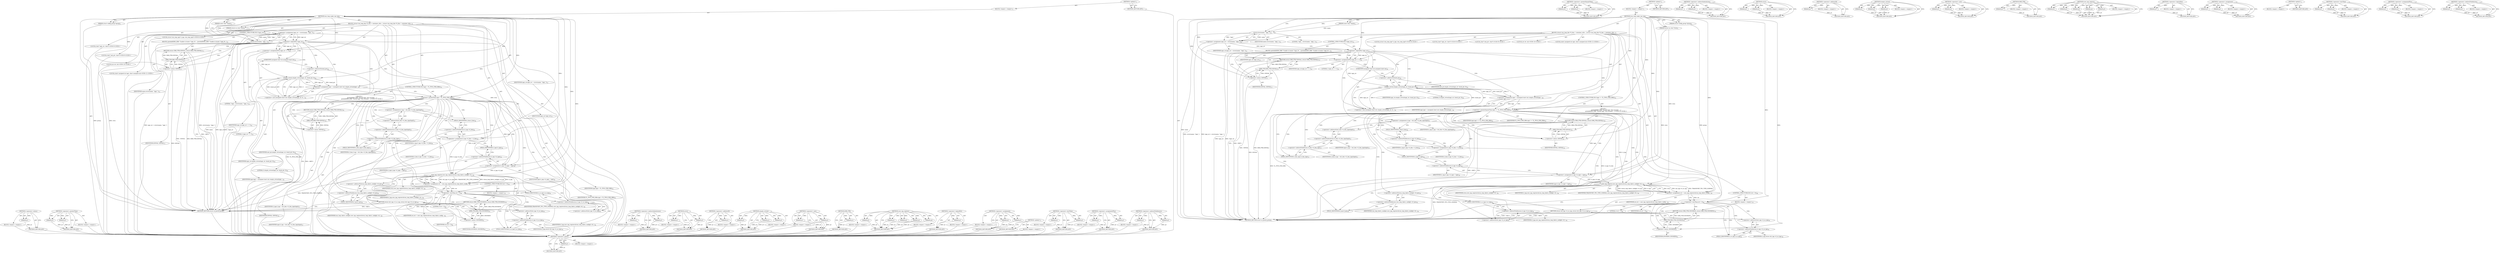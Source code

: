 digraph "&lt;operator&gt;.indirectFieldAccess" {
vulnerable_147 [label=<(METHOD,&lt;operator&gt;.minus)>];
vulnerable_148 [label=<(PARAM,p1)>];
vulnerable_149 [label=<(BLOCK,&lt;empty&gt;,&lt;empty&gt;)>];
vulnerable_150 [label=<(METHOD_RETURN,ANY)>];
vulnerable_171 [label=<(METHOD,&lt;operator&gt;.greaterThan)>];
vulnerable_172 [label=<(PARAM,p1)>];
vulnerable_173 [label=<(PARAM,p2)>];
vulnerable_174 [label=<(BLOCK,&lt;empty&gt;,&lt;empty&gt;)>];
vulnerable_175 [label=<(METHOD_RETURN,ANY)>];
vulnerable_6 [label=<(METHOD,&lt;global&gt;)<SUB>1</SUB>>];
vulnerable_7 [label=<(BLOCK,&lt;empty&gt;,&lt;empty&gt;)<SUB>1</SUB>>];
vulnerable_8 [label=<(METHOD,tcm_loop_make_naa_tpg)<SUB>1</SUB>>];
vulnerable_9 [label=<(PARAM,struct se_wwn *wwn)<SUB>2</SUB>>];
vulnerable_10 [label=<(PARAM,struct config_group *group)<SUB>3</SUB>>];
vulnerable_11 [label=<(PARAM,const char *name)<SUB>4</SUB>>];
vulnerable_12 [label=<(BLOCK,{
	struct tcm_loop_hba *tl_hba = container_of(w...,{
	struct tcm_loop_hba *tl_hba = container_of(w...)<SUB>5</SUB>>];
vulnerable_13 [label="<(LOCAL,struct tcm_loop_tpg* tl_tpg: tcm_loop_tpg*)<SUB>8</SUB>>"];
vulnerable_14 [label="<(LOCAL,char* tpgt_str: char*)<SUB>9</SUB>>"];
vulnerable_15 [label="<(LOCAL,char* end_ptr: char*)<SUB>9</SUB>>"];
vulnerable_16 [label="<(LOCAL,int ret: int)<SUB>10</SUB>>"];
vulnerable_17 [label="<(LOCAL,short unsigned int tpgt: short unsigned int)<SUB>11</SUB>>"];
vulnerable_18 [label=<(&lt;operator&gt;.assignment,tpgt_str = strstr(name, &quot;tpgt_&quot;))<SUB>13</SUB>>];
vulnerable_19 [label=<(IDENTIFIER,tpgt_str,tpgt_str = strstr(name, &quot;tpgt_&quot;))<SUB>13</SUB>>];
vulnerable_20 [label=<(strstr,strstr(name, &quot;tpgt_&quot;))<SUB>13</SUB>>];
vulnerable_21 [label=<(IDENTIFIER,name,strstr(name, &quot;tpgt_&quot;))<SUB>13</SUB>>];
vulnerable_22 [label=<(LITERAL,&quot;tpgt_&quot;,strstr(name, &quot;tpgt_&quot;))<SUB>13</SUB>>];
vulnerable_23 [label=<(CONTROL_STRUCTURE,IF,if (!tpgt_str))<SUB>14</SUB>>];
vulnerable_24 [label=<(&lt;operator&gt;.logicalNot,!tpgt_str)<SUB>14</SUB>>];
vulnerable_25 [label=<(IDENTIFIER,tpgt_str,!tpgt_str)<SUB>14</SUB>>];
vulnerable_26 [label=<(BLOCK,{
		printk(KERN_ERR &quot;Unable to locate \&quot;tpgt_#\...,{
		printk(KERN_ERR &quot;Unable to locate \&quot;tpgt_#\...)<SUB>14</SUB>>];
vulnerable_27 [label=<(RETURN,return ERR_PTR(-EINVAL);,return ERR_PTR(-EINVAL);)<SUB>17</SUB>>];
vulnerable_28 [label=<(ERR_PTR,ERR_PTR(-EINVAL))<SUB>17</SUB>>];
vulnerable_29 [label=<(&lt;operator&gt;.minus,-EINVAL)<SUB>17</SUB>>];
vulnerable_30 [label=<(IDENTIFIER,EINVAL,-EINVAL)<SUB>17</SUB>>];
vulnerable_31 [label=<(&lt;operator&gt;.assignmentPlus,tpgt_str += 5)<SUB>19</SUB>>];
vulnerable_32 [label=<(IDENTIFIER,tpgt_str,tpgt_str += 5)<SUB>19</SUB>>];
vulnerable_33 [label=<(LITERAL,5,tpgt_str += 5)<SUB>19</SUB>>];
vulnerable_34 [label=<(&lt;operator&gt;.assignment,tpgt = (unsigned short int) simple_strtoul(tpgt...)<SUB>20</SUB>>];
vulnerable_35 [label=<(IDENTIFIER,tpgt,tpgt = (unsigned short int) simple_strtoul(tpgt...)<SUB>20</SUB>>];
vulnerable_36 [label=<(&lt;operator&gt;.cast,(unsigned short int) simple_strtoul(tpgt_str, &amp;...)<SUB>20</SUB>>];
vulnerable_37 [label=<(UNKNOWN,unsigned short int,unsigned short int)<SUB>20</SUB>>];
vulnerable_38 [label=<(simple_strtoul,simple_strtoul(tpgt_str, &amp;end_ptr, 0))<SUB>20</SUB>>];
vulnerable_39 [label=<(IDENTIFIER,tpgt_str,simple_strtoul(tpgt_str, &amp;end_ptr, 0))<SUB>20</SUB>>];
vulnerable_40 [label=<(&lt;operator&gt;.addressOf,&amp;end_ptr)<SUB>20</SUB>>];
vulnerable_41 [label=<(IDENTIFIER,end_ptr,simple_strtoul(tpgt_str, &amp;end_ptr, 0))<SUB>20</SUB>>];
vulnerable_42 [label=<(LITERAL,0,simple_strtoul(tpgt_str, &amp;end_ptr, 0))<SUB>20</SUB>>];
vulnerable_43 [label=<(CONTROL_STRUCTURE,IF,if (tpgt &gt; TL_TPGS_PER_HBA))<SUB>22</SUB>>];
vulnerable_44 [label=<(&lt;operator&gt;.greaterThan,tpgt &gt; TL_TPGS_PER_HBA)<SUB>22</SUB>>];
vulnerable_45 [label=<(IDENTIFIER,tpgt,tpgt &gt; TL_TPGS_PER_HBA)<SUB>22</SUB>>];
vulnerable_46 [label=<(IDENTIFIER,TL_TPGS_PER_HBA,tpgt &gt; TL_TPGS_PER_HBA)<SUB>22</SUB>>];
vulnerable_47 [label="<(BLOCK,{
 		printk(KERN_ERR &quot;Passed tpgt: %hu exceeds ...,{
 		printk(KERN_ERR &quot;Passed tpgt: %hu exceeds ...)<SUB>22</SUB>>"];
vulnerable_48 [label=<(RETURN,return ERR_PTR(-EINVAL);,return ERR_PTR(-EINVAL);)<SUB>25</SUB>>];
vulnerable_49 [label=<(ERR_PTR,ERR_PTR(-EINVAL))<SUB>25</SUB>>];
vulnerable_50 [label=<(&lt;operator&gt;.minus,-EINVAL)<SUB>25</SUB>>];
vulnerable_51 [label=<(IDENTIFIER,EINVAL,-EINVAL)<SUB>25</SUB>>];
vulnerable_52 [label=<(&lt;operator&gt;.assignment,tl_tpg = &amp;tl_hba-&gt;tl_hba_tpgs[tpgt])<SUB>27</SUB>>];
vulnerable_53 [label=<(IDENTIFIER,tl_tpg,tl_tpg = &amp;tl_hba-&gt;tl_hba_tpgs[tpgt])<SUB>27</SUB>>];
vulnerable_54 [label=<(&lt;operator&gt;.addressOf,&amp;tl_hba-&gt;tl_hba_tpgs[tpgt])<SUB>27</SUB>>];
vulnerable_55 [label=<(&lt;operator&gt;.indirectIndexAccess,tl_hba-&gt;tl_hba_tpgs[tpgt])<SUB>27</SUB>>];
vulnerable_56 [label=<(&lt;operator&gt;.indirectFieldAccess,tl_hba-&gt;tl_hba_tpgs)<SUB>27</SUB>>];
vulnerable_57 [label=<(IDENTIFIER,tl_hba,tl_tpg = &amp;tl_hba-&gt;tl_hba_tpgs[tpgt])<SUB>27</SUB>>];
vulnerable_58 [label=<(FIELD_IDENTIFIER,tl_hba_tpgs,tl_hba_tpgs)<SUB>27</SUB>>];
vulnerable_59 [label=<(IDENTIFIER,tpgt,tl_tpg = &amp;tl_hba-&gt;tl_hba_tpgs[tpgt])<SUB>27</SUB>>];
vulnerable_60 [label=<(&lt;operator&gt;.assignment,tl_tpg-&gt;tl_hba = tl_hba)<SUB>28</SUB>>];
vulnerable_61 [label=<(&lt;operator&gt;.indirectFieldAccess,tl_tpg-&gt;tl_hba)<SUB>28</SUB>>];
vulnerable_62 [label=<(IDENTIFIER,tl_tpg,tl_tpg-&gt;tl_hba = tl_hba)<SUB>28</SUB>>];
vulnerable_63 [label=<(FIELD_IDENTIFIER,tl_hba,tl_hba)<SUB>28</SUB>>];
vulnerable_64 [label=<(IDENTIFIER,tl_hba,tl_tpg-&gt;tl_hba = tl_hba)<SUB>28</SUB>>];
vulnerable_65 [label=<(&lt;operator&gt;.assignment,tl_tpg-&gt;tl_tpgt = tpgt)<SUB>29</SUB>>];
vulnerable_66 [label=<(&lt;operator&gt;.indirectFieldAccess,tl_tpg-&gt;tl_tpgt)<SUB>29</SUB>>];
vulnerable_67 [label=<(IDENTIFIER,tl_tpg,tl_tpg-&gt;tl_tpgt = tpgt)<SUB>29</SUB>>];
vulnerable_68 [label=<(FIELD_IDENTIFIER,tl_tpgt,tl_tpgt)<SUB>29</SUB>>];
vulnerable_69 [label=<(IDENTIFIER,tpgt,tl_tpg-&gt;tl_tpgt = tpgt)<SUB>29</SUB>>];
vulnerable_70 [label=<(&lt;operator&gt;.assignment,ret = core_tpg_register(&amp;tcm_loop_fabric_config...)<SUB>33</SUB>>];
vulnerable_71 [label=<(IDENTIFIER,ret,ret = core_tpg_register(&amp;tcm_loop_fabric_config...)<SUB>33</SUB>>];
vulnerable_72 [label=<(core_tpg_register,core_tpg_register(&amp;tcm_loop_fabric_configfs-&gt;tf...)<SUB>33</SUB>>];
vulnerable_73 [label=<(&lt;operator&gt;.addressOf,&amp;tcm_loop_fabric_configfs-&gt;tf_ops)<SUB>33</SUB>>];
vulnerable_74 [label=<(&lt;operator&gt;.indirectFieldAccess,tcm_loop_fabric_configfs-&gt;tf_ops)<SUB>33</SUB>>];
vulnerable_75 [label=<(IDENTIFIER,tcm_loop_fabric_configfs,core_tpg_register(&amp;tcm_loop_fabric_configfs-&gt;tf...)<SUB>33</SUB>>];
vulnerable_76 [label=<(FIELD_IDENTIFIER,tf_ops,tf_ops)<SUB>33</SUB>>];
vulnerable_77 [label=<(IDENTIFIER,wwn,core_tpg_register(&amp;tcm_loop_fabric_configfs-&gt;tf...)<SUB>34</SUB>>];
vulnerable_78 [label=<(&lt;operator&gt;.addressOf,&amp;tl_tpg-&gt;tl_se_tpg)<SUB>34</SUB>>];
vulnerable_79 [label=<(&lt;operator&gt;.indirectFieldAccess,tl_tpg-&gt;tl_se_tpg)<SUB>34</SUB>>];
vulnerable_80 [label=<(IDENTIFIER,tl_tpg,core_tpg_register(&amp;tcm_loop_fabric_configfs-&gt;tf...)<SUB>34</SUB>>];
vulnerable_81 [label=<(FIELD_IDENTIFIER,tl_se_tpg,tl_se_tpg)<SUB>34</SUB>>];
vulnerable_82 [label=<(IDENTIFIER,tl_tpg,core_tpg_register(&amp;tcm_loop_fabric_configfs-&gt;tf...)<SUB>34</SUB>>];
vulnerable_83 [label=<(IDENTIFIER,TRANSPORT_TPG_TYPE_NORMAL,core_tpg_register(&amp;tcm_loop_fabric_configfs-&gt;tf...)<SUB>35</SUB>>];
vulnerable_84 [label=<(CONTROL_STRUCTURE,IF,if (ret &lt; 0))<SUB>36</SUB>>];
vulnerable_85 [label=<(&lt;operator&gt;.lessThan,ret &lt; 0)<SUB>36</SUB>>];
vulnerable_86 [label=<(IDENTIFIER,ret,ret &lt; 0)<SUB>36</SUB>>];
vulnerable_87 [label=<(LITERAL,0,ret &lt; 0)<SUB>36</SUB>>];
vulnerable_88 [label=<(BLOCK,&lt;empty&gt;,&lt;empty&gt;)<SUB>37</SUB>>];
vulnerable_89 [label=<(RETURN,return ERR_PTR(-ENOMEM);,return ERR_PTR(-ENOMEM);)<SUB>37</SUB>>];
vulnerable_90 [label=<(ERR_PTR,ERR_PTR(-ENOMEM))<SUB>37</SUB>>];
vulnerable_91 [label=<(&lt;operator&gt;.minus,-ENOMEM)<SUB>37</SUB>>];
vulnerable_92 [label=<(IDENTIFIER,ENOMEM,-ENOMEM)<SUB>37</SUB>>];
vulnerable_93 [label=<(RETURN,return &amp;tl_tpg-&gt;tl_se_tpg;,return &amp;tl_tpg-&gt;tl_se_tpg;)<SUB>43</SUB>>];
vulnerable_94 [label=<(&lt;operator&gt;.addressOf,&amp;tl_tpg-&gt;tl_se_tpg)<SUB>43</SUB>>];
vulnerable_95 [label=<(&lt;operator&gt;.indirectFieldAccess,tl_tpg-&gt;tl_se_tpg)<SUB>43</SUB>>];
vulnerable_96 [label=<(IDENTIFIER,tl_tpg,return &amp;tl_tpg-&gt;tl_se_tpg;)<SUB>43</SUB>>];
vulnerable_97 [label=<(FIELD_IDENTIFIER,tl_se_tpg,tl_se_tpg)<SUB>43</SUB>>];
vulnerable_98 [label=<(METHOD_RETURN,struct se_portal_group)<SUB>1</SUB>>];
vulnerable_100 [label=<(METHOD_RETURN,ANY)<SUB>1</SUB>>];
vulnerable_176 [label=<(METHOD,&lt;operator&gt;.indirectIndexAccess)>];
vulnerable_177 [label=<(PARAM,p1)>];
vulnerable_178 [label=<(PARAM,p2)>];
vulnerable_179 [label=<(BLOCK,&lt;empty&gt;,&lt;empty&gt;)>];
vulnerable_180 [label=<(METHOD_RETURN,ANY)>];
vulnerable_134 [label=<(METHOD,strstr)>];
vulnerable_135 [label=<(PARAM,p1)>];
vulnerable_136 [label=<(PARAM,p2)>];
vulnerable_137 [label=<(BLOCK,&lt;empty&gt;,&lt;empty&gt;)>];
vulnerable_138 [label=<(METHOD_RETURN,ANY)>];
vulnerable_167 [label=<(METHOD,&lt;operator&gt;.addressOf)>];
vulnerable_168 [label=<(PARAM,p1)>];
vulnerable_169 [label=<(BLOCK,&lt;empty&gt;,&lt;empty&gt;)>];
vulnerable_170 [label=<(METHOD_RETURN,ANY)>];
vulnerable_161 [label=<(METHOD,simple_strtoul)>];
vulnerable_162 [label=<(PARAM,p1)>];
vulnerable_163 [label=<(PARAM,p2)>];
vulnerable_164 [label=<(PARAM,p3)>];
vulnerable_165 [label=<(BLOCK,&lt;empty&gt;,&lt;empty&gt;)>];
vulnerable_166 [label=<(METHOD_RETURN,ANY)>];
vulnerable_156 [label=<(METHOD,&lt;operator&gt;.cast)>];
vulnerable_157 [label=<(PARAM,p1)>];
vulnerable_158 [label=<(PARAM,p2)>];
vulnerable_159 [label=<(BLOCK,&lt;empty&gt;,&lt;empty&gt;)>];
vulnerable_160 [label=<(METHOD_RETURN,ANY)>];
vulnerable_143 [label=<(METHOD,ERR_PTR)>];
vulnerable_144 [label=<(PARAM,p1)>];
vulnerable_145 [label=<(BLOCK,&lt;empty&gt;,&lt;empty&gt;)>];
vulnerable_146 [label=<(METHOD_RETURN,ANY)>];
vulnerable_186 [label=<(METHOD,core_tpg_register)>];
vulnerable_187 [label=<(PARAM,p1)>];
vulnerable_188 [label=<(PARAM,p2)>];
vulnerable_189 [label=<(PARAM,p3)>];
vulnerable_190 [label=<(PARAM,p4)>];
vulnerable_191 [label=<(PARAM,p5)>];
vulnerable_192 [label=<(BLOCK,&lt;empty&gt;,&lt;empty&gt;)>];
vulnerable_193 [label=<(METHOD_RETURN,ANY)>];
vulnerable_139 [label=<(METHOD,&lt;operator&gt;.logicalNot)>];
vulnerable_140 [label=<(PARAM,p1)>];
vulnerable_141 [label=<(BLOCK,&lt;empty&gt;,&lt;empty&gt;)>];
vulnerable_142 [label=<(METHOD_RETURN,ANY)>];
vulnerable_129 [label=<(METHOD,&lt;operator&gt;.assignment)>];
vulnerable_130 [label=<(PARAM,p1)>];
vulnerable_131 [label=<(PARAM,p2)>];
vulnerable_132 [label=<(BLOCK,&lt;empty&gt;,&lt;empty&gt;)>];
vulnerable_133 [label=<(METHOD_RETURN,ANY)>];
vulnerable_123 [label=<(METHOD,&lt;global&gt;)<SUB>1</SUB>>];
vulnerable_124 [label=<(BLOCK,&lt;empty&gt;,&lt;empty&gt;)>];
vulnerable_125 [label=<(METHOD_RETURN,ANY)>];
vulnerable_194 [label=<(METHOD,&lt;operator&gt;.lessThan)>];
vulnerable_195 [label=<(PARAM,p1)>];
vulnerable_196 [label=<(PARAM,p2)>];
vulnerable_197 [label=<(BLOCK,&lt;empty&gt;,&lt;empty&gt;)>];
vulnerable_198 [label=<(METHOD_RETURN,ANY)>];
vulnerable_151 [label=<(METHOD,&lt;operator&gt;.assignmentPlus)>];
vulnerable_152 [label=<(PARAM,p1)>];
vulnerable_153 [label=<(PARAM,p2)>];
vulnerable_154 [label=<(BLOCK,&lt;empty&gt;,&lt;empty&gt;)>];
vulnerable_155 [label=<(METHOD_RETURN,ANY)>];
vulnerable_181 [label=<(METHOD,&lt;operator&gt;.indirectFieldAccess)>];
vulnerable_182 [label=<(PARAM,p1)>];
vulnerable_183 [label=<(PARAM,p2)>];
vulnerable_184 [label=<(BLOCK,&lt;empty&gt;,&lt;empty&gt;)>];
vulnerable_185 [label=<(METHOD_RETURN,ANY)>];
fixed_147 [label=<(METHOD,&lt;operator&gt;.minus)>];
fixed_148 [label=<(PARAM,p1)>];
fixed_149 [label=<(BLOCK,&lt;empty&gt;,&lt;empty&gt;)>];
fixed_150 [label=<(METHOD_RETURN,ANY)>];
fixed_171 [label=<(METHOD,&lt;operator&gt;.greaterEqualsThan)>];
fixed_172 [label=<(PARAM,p1)>];
fixed_173 [label=<(PARAM,p2)>];
fixed_174 [label=<(BLOCK,&lt;empty&gt;,&lt;empty&gt;)>];
fixed_175 [label=<(METHOD_RETURN,ANY)>];
fixed_6 [label=<(METHOD,&lt;global&gt;)<SUB>1</SUB>>];
fixed_7 [label=<(BLOCK,&lt;empty&gt;,&lt;empty&gt;)<SUB>1</SUB>>];
fixed_8 [label=<(METHOD,tcm_loop_make_naa_tpg)<SUB>1</SUB>>];
fixed_9 [label=<(PARAM,struct se_wwn *wwn)<SUB>2</SUB>>];
fixed_10 [label=<(PARAM,struct config_group *group)<SUB>3</SUB>>];
fixed_11 [label=<(PARAM,const char *name)<SUB>4</SUB>>];
fixed_12 [label=<(BLOCK,{
	struct tcm_loop_hba *tl_hba = container_of(w...,{
	struct tcm_loop_hba *tl_hba = container_of(w...)<SUB>5</SUB>>];
fixed_13 [label="<(LOCAL,struct tcm_loop_tpg* tl_tpg: tcm_loop_tpg*)<SUB>8</SUB>>"];
fixed_14 [label="<(LOCAL,char* tpgt_str: char*)<SUB>9</SUB>>"];
fixed_15 [label="<(LOCAL,char* end_ptr: char*)<SUB>9</SUB>>"];
fixed_16 [label="<(LOCAL,int ret: int)<SUB>10</SUB>>"];
fixed_17 [label="<(LOCAL,short unsigned int tpgt: short unsigned int)<SUB>11</SUB>>"];
fixed_18 [label=<(&lt;operator&gt;.assignment,tpgt_str = strstr(name, &quot;tpgt_&quot;))<SUB>13</SUB>>];
fixed_19 [label=<(IDENTIFIER,tpgt_str,tpgt_str = strstr(name, &quot;tpgt_&quot;))<SUB>13</SUB>>];
fixed_20 [label=<(strstr,strstr(name, &quot;tpgt_&quot;))<SUB>13</SUB>>];
fixed_21 [label=<(IDENTIFIER,name,strstr(name, &quot;tpgt_&quot;))<SUB>13</SUB>>];
fixed_22 [label=<(LITERAL,&quot;tpgt_&quot;,strstr(name, &quot;tpgt_&quot;))<SUB>13</SUB>>];
fixed_23 [label=<(CONTROL_STRUCTURE,IF,if (!tpgt_str))<SUB>14</SUB>>];
fixed_24 [label=<(&lt;operator&gt;.logicalNot,!tpgt_str)<SUB>14</SUB>>];
fixed_25 [label=<(IDENTIFIER,tpgt_str,!tpgt_str)<SUB>14</SUB>>];
fixed_26 [label=<(BLOCK,{
		printk(KERN_ERR &quot;Unable to locate \&quot;tpgt_#\...,{
		printk(KERN_ERR &quot;Unable to locate \&quot;tpgt_#\...)<SUB>14</SUB>>];
fixed_27 [label=<(RETURN,return ERR_PTR(-EINVAL);,return ERR_PTR(-EINVAL);)<SUB>17</SUB>>];
fixed_28 [label=<(ERR_PTR,ERR_PTR(-EINVAL))<SUB>17</SUB>>];
fixed_29 [label=<(&lt;operator&gt;.minus,-EINVAL)<SUB>17</SUB>>];
fixed_30 [label=<(IDENTIFIER,EINVAL,-EINVAL)<SUB>17</SUB>>];
fixed_31 [label=<(&lt;operator&gt;.assignmentPlus,tpgt_str += 5)<SUB>19</SUB>>];
fixed_32 [label=<(IDENTIFIER,tpgt_str,tpgt_str += 5)<SUB>19</SUB>>];
fixed_33 [label=<(LITERAL,5,tpgt_str += 5)<SUB>19</SUB>>];
fixed_34 [label=<(&lt;operator&gt;.assignment,tpgt = (unsigned short int) simple_strtoul(tpgt...)<SUB>20</SUB>>];
fixed_35 [label=<(IDENTIFIER,tpgt,tpgt = (unsigned short int) simple_strtoul(tpgt...)<SUB>20</SUB>>];
fixed_36 [label=<(&lt;operator&gt;.cast,(unsigned short int) simple_strtoul(tpgt_str, &amp;...)<SUB>20</SUB>>];
fixed_37 [label=<(UNKNOWN,unsigned short int,unsigned short int)<SUB>20</SUB>>];
fixed_38 [label=<(simple_strtoul,simple_strtoul(tpgt_str, &amp;end_ptr, 0))<SUB>20</SUB>>];
fixed_39 [label=<(IDENTIFIER,tpgt_str,simple_strtoul(tpgt_str, &amp;end_ptr, 0))<SUB>20</SUB>>];
fixed_40 [label=<(&lt;operator&gt;.addressOf,&amp;end_ptr)<SUB>20</SUB>>];
fixed_41 [label=<(IDENTIFIER,end_ptr,simple_strtoul(tpgt_str, &amp;end_ptr, 0))<SUB>20</SUB>>];
fixed_42 [label=<(LITERAL,0,simple_strtoul(tpgt_str, &amp;end_ptr, 0))<SUB>20</SUB>>];
fixed_43 [label=<(CONTROL_STRUCTURE,IF,if (tpgt &gt;= TL_TPGS_PER_HBA))<SUB>22</SUB>>];
fixed_44 [label=<(&lt;operator&gt;.greaterEqualsThan,tpgt &gt;= TL_TPGS_PER_HBA)<SUB>22</SUB>>];
fixed_45 [label=<(IDENTIFIER,tpgt,tpgt &gt;= TL_TPGS_PER_HBA)<SUB>22</SUB>>];
fixed_46 [label=<(IDENTIFIER,TL_TPGS_PER_HBA,tpgt &gt;= TL_TPGS_PER_HBA)<SUB>22</SUB>>];
fixed_47 [label="<(BLOCK,{
 		printk(KERN_ERR &quot;Passed tpgt: %hu exceeds ...,{
 		printk(KERN_ERR &quot;Passed tpgt: %hu exceeds ...)<SUB>22</SUB>>"];
fixed_48 [label=<(RETURN,return ERR_PTR(-EINVAL);,return ERR_PTR(-EINVAL);)<SUB>25</SUB>>];
fixed_49 [label=<(ERR_PTR,ERR_PTR(-EINVAL))<SUB>25</SUB>>];
fixed_50 [label=<(&lt;operator&gt;.minus,-EINVAL)<SUB>25</SUB>>];
fixed_51 [label=<(IDENTIFIER,EINVAL,-EINVAL)<SUB>25</SUB>>];
fixed_52 [label=<(&lt;operator&gt;.assignment,tl_tpg = &amp;tl_hba-&gt;tl_hba_tpgs[tpgt])<SUB>27</SUB>>];
fixed_53 [label=<(IDENTIFIER,tl_tpg,tl_tpg = &amp;tl_hba-&gt;tl_hba_tpgs[tpgt])<SUB>27</SUB>>];
fixed_54 [label=<(&lt;operator&gt;.addressOf,&amp;tl_hba-&gt;tl_hba_tpgs[tpgt])<SUB>27</SUB>>];
fixed_55 [label=<(&lt;operator&gt;.indirectIndexAccess,tl_hba-&gt;tl_hba_tpgs[tpgt])<SUB>27</SUB>>];
fixed_56 [label=<(&lt;operator&gt;.indirectFieldAccess,tl_hba-&gt;tl_hba_tpgs)<SUB>27</SUB>>];
fixed_57 [label=<(IDENTIFIER,tl_hba,tl_tpg = &amp;tl_hba-&gt;tl_hba_tpgs[tpgt])<SUB>27</SUB>>];
fixed_58 [label=<(FIELD_IDENTIFIER,tl_hba_tpgs,tl_hba_tpgs)<SUB>27</SUB>>];
fixed_59 [label=<(IDENTIFIER,tpgt,tl_tpg = &amp;tl_hba-&gt;tl_hba_tpgs[tpgt])<SUB>27</SUB>>];
fixed_60 [label=<(&lt;operator&gt;.assignment,tl_tpg-&gt;tl_hba = tl_hba)<SUB>28</SUB>>];
fixed_61 [label=<(&lt;operator&gt;.indirectFieldAccess,tl_tpg-&gt;tl_hba)<SUB>28</SUB>>];
fixed_62 [label=<(IDENTIFIER,tl_tpg,tl_tpg-&gt;tl_hba = tl_hba)<SUB>28</SUB>>];
fixed_63 [label=<(FIELD_IDENTIFIER,tl_hba,tl_hba)<SUB>28</SUB>>];
fixed_64 [label=<(IDENTIFIER,tl_hba,tl_tpg-&gt;tl_hba = tl_hba)<SUB>28</SUB>>];
fixed_65 [label=<(&lt;operator&gt;.assignment,tl_tpg-&gt;tl_tpgt = tpgt)<SUB>29</SUB>>];
fixed_66 [label=<(&lt;operator&gt;.indirectFieldAccess,tl_tpg-&gt;tl_tpgt)<SUB>29</SUB>>];
fixed_67 [label=<(IDENTIFIER,tl_tpg,tl_tpg-&gt;tl_tpgt = tpgt)<SUB>29</SUB>>];
fixed_68 [label=<(FIELD_IDENTIFIER,tl_tpgt,tl_tpgt)<SUB>29</SUB>>];
fixed_69 [label=<(IDENTIFIER,tpgt,tl_tpg-&gt;tl_tpgt = tpgt)<SUB>29</SUB>>];
fixed_70 [label=<(&lt;operator&gt;.assignment,ret = core_tpg_register(&amp;tcm_loop_fabric_config...)<SUB>33</SUB>>];
fixed_71 [label=<(IDENTIFIER,ret,ret = core_tpg_register(&amp;tcm_loop_fabric_config...)<SUB>33</SUB>>];
fixed_72 [label=<(core_tpg_register,core_tpg_register(&amp;tcm_loop_fabric_configfs-&gt;tf...)<SUB>33</SUB>>];
fixed_73 [label=<(&lt;operator&gt;.addressOf,&amp;tcm_loop_fabric_configfs-&gt;tf_ops)<SUB>33</SUB>>];
fixed_74 [label=<(&lt;operator&gt;.indirectFieldAccess,tcm_loop_fabric_configfs-&gt;tf_ops)<SUB>33</SUB>>];
fixed_75 [label=<(IDENTIFIER,tcm_loop_fabric_configfs,core_tpg_register(&amp;tcm_loop_fabric_configfs-&gt;tf...)<SUB>33</SUB>>];
fixed_76 [label=<(FIELD_IDENTIFIER,tf_ops,tf_ops)<SUB>33</SUB>>];
fixed_77 [label=<(IDENTIFIER,wwn,core_tpg_register(&amp;tcm_loop_fabric_configfs-&gt;tf...)<SUB>34</SUB>>];
fixed_78 [label=<(&lt;operator&gt;.addressOf,&amp;tl_tpg-&gt;tl_se_tpg)<SUB>34</SUB>>];
fixed_79 [label=<(&lt;operator&gt;.indirectFieldAccess,tl_tpg-&gt;tl_se_tpg)<SUB>34</SUB>>];
fixed_80 [label=<(IDENTIFIER,tl_tpg,core_tpg_register(&amp;tcm_loop_fabric_configfs-&gt;tf...)<SUB>34</SUB>>];
fixed_81 [label=<(FIELD_IDENTIFIER,tl_se_tpg,tl_se_tpg)<SUB>34</SUB>>];
fixed_82 [label=<(IDENTIFIER,tl_tpg,core_tpg_register(&amp;tcm_loop_fabric_configfs-&gt;tf...)<SUB>34</SUB>>];
fixed_83 [label=<(IDENTIFIER,TRANSPORT_TPG_TYPE_NORMAL,core_tpg_register(&amp;tcm_loop_fabric_configfs-&gt;tf...)<SUB>35</SUB>>];
fixed_84 [label=<(CONTROL_STRUCTURE,IF,if (ret &lt; 0))<SUB>36</SUB>>];
fixed_85 [label=<(&lt;operator&gt;.lessThan,ret &lt; 0)<SUB>36</SUB>>];
fixed_86 [label=<(IDENTIFIER,ret,ret &lt; 0)<SUB>36</SUB>>];
fixed_87 [label=<(LITERAL,0,ret &lt; 0)<SUB>36</SUB>>];
fixed_88 [label=<(BLOCK,&lt;empty&gt;,&lt;empty&gt;)<SUB>37</SUB>>];
fixed_89 [label=<(RETURN,return ERR_PTR(-ENOMEM);,return ERR_PTR(-ENOMEM);)<SUB>37</SUB>>];
fixed_90 [label=<(ERR_PTR,ERR_PTR(-ENOMEM))<SUB>37</SUB>>];
fixed_91 [label=<(&lt;operator&gt;.minus,-ENOMEM)<SUB>37</SUB>>];
fixed_92 [label=<(IDENTIFIER,ENOMEM,-ENOMEM)<SUB>37</SUB>>];
fixed_93 [label=<(RETURN,return &amp;tl_tpg-&gt;tl_se_tpg;,return &amp;tl_tpg-&gt;tl_se_tpg;)<SUB>43</SUB>>];
fixed_94 [label=<(&lt;operator&gt;.addressOf,&amp;tl_tpg-&gt;tl_se_tpg)<SUB>43</SUB>>];
fixed_95 [label=<(&lt;operator&gt;.indirectFieldAccess,tl_tpg-&gt;tl_se_tpg)<SUB>43</SUB>>];
fixed_96 [label=<(IDENTIFIER,tl_tpg,return &amp;tl_tpg-&gt;tl_se_tpg;)<SUB>43</SUB>>];
fixed_97 [label=<(FIELD_IDENTIFIER,tl_se_tpg,tl_se_tpg)<SUB>43</SUB>>];
fixed_98 [label=<(METHOD_RETURN,struct se_portal_group)<SUB>1</SUB>>];
fixed_100 [label=<(METHOD_RETURN,ANY)<SUB>1</SUB>>];
fixed_176 [label=<(METHOD,&lt;operator&gt;.indirectIndexAccess)>];
fixed_177 [label=<(PARAM,p1)>];
fixed_178 [label=<(PARAM,p2)>];
fixed_179 [label=<(BLOCK,&lt;empty&gt;,&lt;empty&gt;)>];
fixed_180 [label=<(METHOD_RETURN,ANY)>];
fixed_134 [label=<(METHOD,strstr)>];
fixed_135 [label=<(PARAM,p1)>];
fixed_136 [label=<(PARAM,p2)>];
fixed_137 [label=<(BLOCK,&lt;empty&gt;,&lt;empty&gt;)>];
fixed_138 [label=<(METHOD_RETURN,ANY)>];
fixed_167 [label=<(METHOD,&lt;operator&gt;.addressOf)>];
fixed_168 [label=<(PARAM,p1)>];
fixed_169 [label=<(BLOCK,&lt;empty&gt;,&lt;empty&gt;)>];
fixed_170 [label=<(METHOD_RETURN,ANY)>];
fixed_161 [label=<(METHOD,simple_strtoul)>];
fixed_162 [label=<(PARAM,p1)>];
fixed_163 [label=<(PARAM,p2)>];
fixed_164 [label=<(PARAM,p3)>];
fixed_165 [label=<(BLOCK,&lt;empty&gt;,&lt;empty&gt;)>];
fixed_166 [label=<(METHOD_RETURN,ANY)>];
fixed_156 [label=<(METHOD,&lt;operator&gt;.cast)>];
fixed_157 [label=<(PARAM,p1)>];
fixed_158 [label=<(PARAM,p2)>];
fixed_159 [label=<(BLOCK,&lt;empty&gt;,&lt;empty&gt;)>];
fixed_160 [label=<(METHOD_RETURN,ANY)>];
fixed_143 [label=<(METHOD,ERR_PTR)>];
fixed_144 [label=<(PARAM,p1)>];
fixed_145 [label=<(BLOCK,&lt;empty&gt;,&lt;empty&gt;)>];
fixed_146 [label=<(METHOD_RETURN,ANY)>];
fixed_186 [label=<(METHOD,core_tpg_register)>];
fixed_187 [label=<(PARAM,p1)>];
fixed_188 [label=<(PARAM,p2)>];
fixed_189 [label=<(PARAM,p3)>];
fixed_190 [label=<(PARAM,p4)>];
fixed_191 [label=<(PARAM,p5)>];
fixed_192 [label=<(BLOCK,&lt;empty&gt;,&lt;empty&gt;)>];
fixed_193 [label=<(METHOD_RETURN,ANY)>];
fixed_139 [label=<(METHOD,&lt;operator&gt;.logicalNot)>];
fixed_140 [label=<(PARAM,p1)>];
fixed_141 [label=<(BLOCK,&lt;empty&gt;,&lt;empty&gt;)>];
fixed_142 [label=<(METHOD_RETURN,ANY)>];
fixed_129 [label=<(METHOD,&lt;operator&gt;.assignment)>];
fixed_130 [label=<(PARAM,p1)>];
fixed_131 [label=<(PARAM,p2)>];
fixed_132 [label=<(BLOCK,&lt;empty&gt;,&lt;empty&gt;)>];
fixed_133 [label=<(METHOD_RETURN,ANY)>];
fixed_123 [label=<(METHOD,&lt;global&gt;)<SUB>1</SUB>>];
fixed_124 [label=<(BLOCK,&lt;empty&gt;,&lt;empty&gt;)>];
fixed_125 [label=<(METHOD_RETURN,ANY)>];
fixed_194 [label=<(METHOD,&lt;operator&gt;.lessThan)>];
fixed_195 [label=<(PARAM,p1)>];
fixed_196 [label=<(PARAM,p2)>];
fixed_197 [label=<(BLOCK,&lt;empty&gt;,&lt;empty&gt;)>];
fixed_198 [label=<(METHOD_RETURN,ANY)>];
fixed_151 [label=<(METHOD,&lt;operator&gt;.assignmentPlus)>];
fixed_152 [label=<(PARAM,p1)>];
fixed_153 [label=<(PARAM,p2)>];
fixed_154 [label=<(BLOCK,&lt;empty&gt;,&lt;empty&gt;)>];
fixed_155 [label=<(METHOD_RETURN,ANY)>];
fixed_181 [label=<(METHOD,&lt;operator&gt;.indirectFieldAccess)>];
fixed_182 [label=<(PARAM,p1)>];
fixed_183 [label=<(PARAM,p2)>];
fixed_184 [label=<(BLOCK,&lt;empty&gt;,&lt;empty&gt;)>];
fixed_185 [label=<(METHOD_RETURN,ANY)>];
vulnerable_147 -> vulnerable_148  [key=0, label="AST: "];
vulnerable_147 -> vulnerable_148  [key=1, label="DDG: "];
vulnerable_147 -> vulnerable_149  [key=0, label="AST: "];
vulnerable_147 -> vulnerable_150  [key=0, label="AST: "];
vulnerable_147 -> vulnerable_150  [key=1, label="CFG: "];
vulnerable_148 -> vulnerable_150  [key=0, label="DDG: p1"];
vulnerable_149 -> fixed_147  [key=0];
vulnerable_150 -> fixed_147  [key=0];
vulnerable_171 -> vulnerable_172  [key=0, label="AST: "];
vulnerable_171 -> vulnerable_172  [key=1, label="DDG: "];
vulnerable_171 -> vulnerable_174  [key=0, label="AST: "];
vulnerable_171 -> vulnerable_173  [key=0, label="AST: "];
vulnerable_171 -> vulnerable_173  [key=1, label="DDG: "];
vulnerable_171 -> vulnerable_175  [key=0, label="AST: "];
vulnerable_171 -> vulnerable_175  [key=1, label="CFG: "];
vulnerable_172 -> vulnerable_175  [key=0, label="DDG: p1"];
vulnerable_173 -> vulnerable_175  [key=0, label="DDG: p2"];
vulnerable_174 -> fixed_147  [key=0];
vulnerable_175 -> fixed_147  [key=0];
vulnerable_6 -> vulnerable_7  [key=0, label="AST: "];
vulnerable_6 -> vulnerable_100  [key=0, label="AST: "];
vulnerable_6 -> vulnerable_100  [key=1, label="CFG: "];
vulnerable_7 -> vulnerable_8  [key=0, label="AST: "];
vulnerable_8 -> vulnerable_9  [key=0, label="AST: "];
vulnerable_8 -> vulnerable_9  [key=1, label="DDG: "];
vulnerable_8 -> vulnerable_10  [key=0, label="AST: "];
vulnerable_8 -> vulnerable_10  [key=1, label="DDG: "];
vulnerable_8 -> vulnerable_11  [key=0, label="AST: "];
vulnerable_8 -> vulnerable_11  [key=1, label="DDG: "];
vulnerable_8 -> vulnerable_12  [key=0, label="AST: "];
vulnerable_8 -> vulnerable_98  [key=0, label="AST: "];
vulnerable_8 -> vulnerable_20  [key=0, label="CFG: "];
vulnerable_8 -> vulnerable_20  [key=1, label="DDG: "];
vulnerable_8 -> vulnerable_31  [key=0, label="DDG: "];
vulnerable_8 -> vulnerable_60  [key=0, label="DDG: "];
vulnerable_8 -> vulnerable_65  [key=0, label="DDG: "];
vulnerable_8 -> vulnerable_24  [key=0, label="DDG: "];
vulnerable_8 -> vulnerable_44  [key=0, label="DDG: "];
vulnerable_8 -> vulnerable_72  [key=0, label="DDG: "];
vulnerable_8 -> vulnerable_85  [key=0, label="DDG: "];
vulnerable_8 -> vulnerable_38  [key=0, label="DDG: "];
vulnerable_8 -> vulnerable_29  [key=0, label="DDG: "];
vulnerable_8 -> vulnerable_50  [key=0, label="DDG: "];
vulnerable_8 -> vulnerable_91  [key=0, label="DDG: "];
vulnerable_9 -> vulnerable_98  [key=0, label="DDG: wwn"];
vulnerable_9 -> vulnerable_72  [key=0, label="DDG: wwn"];
vulnerable_10 -> vulnerable_98  [key=0, label="DDG: group"];
vulnerable_11 -> vulnerable_20  [key=0, label="DDG: name"];
vulnerable_12 -> vulnerable_13  [key=0, label="AST: "];
vulnerable_12 -> vulnerable_14  [key=0, label="AST: "];
vulnerable_12 -> vulnerable_15  [key=0, label="AST: "];
vulnerable_12 -> vulnerable_16  [key=0, label="AST: "];
vulnerable_12 -> vulnerable_17  [key=0, label="AST: "];
vulnerable_12 -> vulnerable_18  [key=0, label="AST: "];
vulnerable_12 -> vulnerable_23  [key=0, label="AST: "];
vulnerable_12 -> vulnerable_31  [key=0, label="AST: "];
vulnerable_12 -> vulnerable_34  [key=0, label="AST: "];
vulnerable_12 -> vulnerable_43  [key=0, label="AST: "];
vulnerable_12 -> vulnerable_52  [key=0, label="AST: "];
vulnerable_12 -> vulnerable_60  [key=0, label="AST: "];
vulnerable_12 -> vulnerable_65  [key=0, label="AST: "];
vulnerable_12 -> vulnerable_70  [key=0, label="AST: "];
vulnerable_12 -> vulnerable_84  [key=0, label="AST: "];
vulnerable_12 -> vulnerable_93  [key=0, label="AST: "];
vulnerable_13 -> fixed_147  [key=0];
vulnerable_14 -> fixed_147  [key=0];
vulnerable_15 -> fixed_147  [key=0];
vulnerable_16 -> fixed_147  [key=0];
vulnerable_17 -> fixed_147  [key=0];
vulnerable_18 -> vulnerable_19  [key=0, label="AST: "];
vulnerable_18 -> vulnerable_20  [key=0, label="AST: "];
vulnerable_18 -> vulnerable_24  [key=0, label="CFG: "];
vulnerable_18 -> vulnerable_24  [key=1, label="DDG: tpgt_str"];
vulnerable_18 -> vulnerable_98  [key=0, label="DDG: strstr(name, &quot;tpgt_&quot;)"];
vulnerable_18 -> vulnerable_98  [key=1, label="DDG: tpgt_str = strstr(name, &quot;tpgt_&quot;)"];
vulnerable_19 -> fixed_147  [key=0];
vulnerable_20 -> vulnerable_21  [key=0, label="AST: "];
vulnerable_20 -> vulnerable_22  [key=0, label="AST: "];
vulnerable_20 -> vulnerable_18  [key=0, label="CFG: "];
vulnerable_20 -> vulnerable_18  [key=1, label="DDG: name"];
vulnerable_20 -> vulnerable_18  [key=2, label="DDG: &quot;tpgt_&quot;"];
vulnerable_20 -> vulnerable_98  [key=0, label="DDG: name"];
vulnerable_21 -> fixed_147  [key=0];
vulnerable_22 -> fixed_147  [key=0];
vulnerable_23 -> vulnerable_24  [key=0, label="AST: "];
vulnerable_23 -> vulnerable_26  [key=0, label="AST: "];
vulnerable_24 -> vulnerable_25  [key=0, label="AST: "];
vulnerable_24 -> vulnerable_29  [key=0, label="CFG: "];
vulnerable_24 -> vulnerable_29  [key=1, label="CDG: "];
vulnerable_24 -> vulnerable_31  [key=0, label="CFG: "];
vulnerable_24 -> vulnerable_31  [key=1, label="DDG: tpgt_str"];
vulnerable_24 -> vulnerable_31  [key=2, label="CDG: "];
vulnerable_24 -> vulnerable_98  [key=0, label="DDG: tpgt_str"];
vulnerable_24 -> vulnerable_98  [key=1, label="DDG: !tpgt_str"];
vulnerable_24 -> vulnerable_34  [key=0, label="CDG: "];
vulnerable_24 -> vulnerable_28  [key=0, label="CDG: "];
vulnerable_24 -> vulnerable_37  [key=0, label="CDG: "];
vulnerable_24 -> vulnerable_38  [key=0, label="CDG: "];
vulnerable_24 -> vulnerable_27  [key=0, label="CDG: "];
vulnerable_24 -> vulnerable_40  [key=0, label="CDG: "];
vulnerable_24 -> vulnerable_44  [key=0, label="CDG: "];
vulnerable_24 -> vulnerable_36  [key=0, label="CDG: "];
vulnerable_25 -> fixed_147  [key=0];
vulnerable_26 -> vulnerable_27  [key=0, label="AST: "];
vulnerable_27 -> vulnerable_28  [key=0, label="AST: "];
vulnerable_27 -> vulnerable_98  [key=0, label="CFG: "];
vulnerable_27 -> vulnerable_98  [key=1, label="DDG: &lt;RET&gt;"];
vulnerable_28 -> vulnerable_29  [key=0, label="AST: "];
vulnerable_28 -> vulnerable_27  [key=0, label="CFG: "];
vulnerable_28 -> vulnerable_27  [key=1, label="DDG: ERR_PTR(-EINVAL)"];
vulnerable_28 -> vulnerable_98  [key=0, label="DDG: -EINVAL"];
vulnerable_28 -> vulnerable_98  [key=1, label="DDG: ERR_PTR(-EINVAL)"];
vulnerable_29 -> vulnerable_30  [key=0, label="AST: "];
vulnerable_29 -> vulnerable_28  [key=0, label="CFG: "];
vulnerable_29 -> vulnerable_28  [key=1, label="DDG: EINVAL"];
vulnerable_29 -> vulnerable_98  [key=0, label="DDG: EINVAL"];
vulnerable_30 -> fixed_147  [key=0];
vulnerable_31 -> vulnerable_32  [key=0, label="AST: "];
vulnerable_31 -> vulnerable_33  [key=0, label="AST: "];
vulnerable_31 -> vulnerable_37  [key=0, label="CFG: "];
vulnerable_31 -> vulnerable_38  [key=0, label="DDG: tpgt_str"];
vulnerable_32 -> fixed_147  [key=0];
vulnerable_33 -> fixed_147  [key=0];
vulnerable_34 -> vulnerable_35  [key=0, label="AST: "];
vulnerable_34 -> vulnerable_36  [key=0, label="AST: "];
vulnerable_34 -> vulnerable_44  [key=0, label="CFG: "];
vulnerable_34 -> vulnerable_44  [key=1, label="DDG: tpgt"];
vulnerable_35 -> fixed_147  [key=0];
vulnerable_36 -> vulnerable_37  [key=0, label="AST: "];
vulnerable_36 -> vulnerable_38  [key=0, label="AST: "];
vulnerable_36 -> vulnerable_34  [key=0, label="CFG: "];
vulnerable_37 -> vulnerable_40  [key=0, label="CFG: "];
vulnerable_38 -> vulnerable_39  [key=0, label="AST: "];
vulnerable_38 -> vulnerable_40  [key=0, label="AST: "];
vulnerable_38 -> vulnerable_42  [key=0, label="AST: "];
vulnerable_38 -> vulnerable_36  [key=0, label="CFG: "];
vulnerable_38 -> vulnerable_36  [key=1, label="DDG: tpgt_str"];
vulnerable_38 -> vulnerable_36  [key=2, label="DDG: &amp;end_ptr"];
vulnerable_38 -> vulnerable_36  [key=3, label="DDG: 0"];
vulnerable_38 -> vulnerable_34  [key=0, label="DDG: tpgt_str"];
vulnerable_38 -> vulnerable_34  [key=1, label="DDG: &amp;end_ptr"];
vulnerable_38 -> vulnerable_34  [key=2, label="DDG: 0"];
vulnerable_39 -> fixed_147  [key=0];
vulnerable_40 -> vulnerable_41  [key=0, label="AST: "];
vulnerable_40 -> vulnerable_38  [key=0, label="CFG: "];
vulnerable_41 -> fixed_147  [key=0];
vulnerable_42 -> fixed_147  [key=0];
vulnerable_43 -> vulnerable_44  [key=0, label="AST: "];
vulnerable_43 -> vulnerable_47  [key=0, label="AST: "];
vulnerable_44 -> vulnerable_45  [key=0, label="AST: "];
vulnerable_44 -> vulnerable_46  [key=0, label="AST: "];
vulnerable_44 -> vulnerable_50  [key=0, label="CFG: "];
vulnerable_44 -> vulnerable_50  [key=1, label="CDG: "];
vulnerable_44 -> vulnerable_58  [key=0, label="CFG: "];
vulnerable_44 -> vulnerable_58  [key=1, label="CDG: "];
vulnerable_44 -> vulnerable_98  [key=0, label="DDG: TL_TPGS_PER_HBA"];
vulnerable_44 -> vulnerable_65  [key=0, label="DDG: tpgt"];
vulnerable_44 -> vulnerable_65  [key=1, label="CDG: "];
vulnerable_44 -> vulnerable_48  [key=0, label="CDG: "];
vulnerable_44 -> vulnerable_68  [key=0, label="CDG: "];
vulnerable_44 -> vulnerable_49  [key=0, label="CDG: "];
vulnerable_44 -> vulnerable_60  [key=0, label="CDG: "];
vulnerable_44 -> vulnerable_73  [key=0, label="CDG: "];
vulnerable_44 -> vulnerable_66  [key=0, label="CDG: "];
vulnerable_44 -> vulnerable_52  [key=0, label="CDG: "];
vulnerable_44 -> vulnerable_81  [key=0, label="CDG: "];
vulnerable_44 -> vulnerable_85  [key=0, label="CDG: "];
vulnerable_44 -> vulnerable_72  [key=0, label="CDG: "];
vulnerable_44 -> vulnerable_56  [key=0, label="CDG: "];
vulnerable_44 -> vulnerable_74  [key=0, label="CDG: "];
vulnerable_44 -> vulnerable_76  [key=0, label="CDG: "];
vulnerable_44 -> vulnerable_54  [key=0, label="CDG: "];
vulnerable_44 -> vulnerable_79  [key=0, label="CDG: "];
vulnerable_44 -> vulnerable_61  [key=0, label="CDG: "];
vulnerable_44 -> vulnerable_70  [key=0, label="CDG: "];
vulnerable_44 -> vulnerable_63  [key=0, label="CDG: "];
vulnerable_44 -> vulnerable_55  [key=0, label="CDG: "];
vulnerable_44 -> vulnerable_78  [key=0, label="CDG: "];
vulnerable_45 -> fixed_147  [key=0];
vulnerable_46 -> fixed_147  [key=0];
vulnerable_47 -> vulnerable_48  [key=0, label="AST: "];
vulnerable_48 -> vulnerable_49  [key=0, label="AST: "];
vulnerable_48 -> vulnerable_98  [key=0, label="CFG: "];
vulnerable_48 -> vulnerable_98  [key=1, label="DDG: &lt;RET&gt;"];
vulnerable_49 -> vulnerable_50  [key=0, label="AST: "];
vulnerable_49 -> vulnerable_48  [key=0, label="CFG: "];
vulnerable_49 -> vulnerable_48  [key=1, label="DDG: ERR_PTR(-EINVAL)"];
vulnerable_50 -> vulnerable_51  [key=0, label="AST: "];
vulnerable_50 -> vulnerable_49  [key=0, label="CFG: "];
vulnerable_50 -> vulnerable_49  [key=1, label="DDG: EINVAL"];
vulnerable_51 -> fixed_147  [key=0];
vulnerable_52 -> vulnerable_53  [key=0, label="AST: "];
vulnerable_52 -> vulnerable_54  [key=0, label="AST: "];
vulnerable_52 -> vulnerable_63  [key=0, label="CFG: "];
vulnerable_52 -> vulnerable_72  [key=0, label="DDG: tl_tpg"];
vulnerable_53 -> fixed_147  [key=0];
vulnerable_54 -> vulnerable_55  [key=0, label="AST: "];
vulnerable_54 -> vulnerable_52  [key=0, label="CFG: "];
vulnerable_55 -> vulnerable_56  [key=0, label="AST: "];
vulnerable_55 -> vulnerable_59  [key=0, label="AST: "];
vulnerable_55 -> vulnerable_54  [key=0, label="CFG: "];
vulnerable_56 -> vulnerable_57  [key=0, label="AST: "];
vulnerable_56 -> vulnerable_58  [key=0, label="AST: "];
vulnerable_56 -> vulnerable_55  [key=0, label="CFG: "];
vulnerable_57 -> fixed_147  [key=0];
vulnerable_58 -> vulnerable_56  [key=0, label="CFG: "];
vulnerable_59 -> fixed_147  [key=0];
vulnerable_60 -> vulnerable_61  [key=0, label="AST: "];
vulnerable_60 -> vulnerable_64  [key=0, label="AST: "];
vulnerable_60 -> vulnerable_68  [key=0, label="CFG: "];
vulnerable_60 -> vulnerable_72  [key=0, label="DDG: tl_tpg-&gt;tl_hba"];
vulnerable_61 -> vulnerable_62  [key=0, label="AST: "];
vulnerable_61 -> vulnerable_63  [key=0, label="AST: "];
vulnerable_61 -> vulnerable_60  [key=0, label="CFG: "];
vulnerable_62 -> fixed_147  [key=0];
vulnerable_63 -> vulnerable_61  [key=0, label="CFG: "];
vulnerable_64 -> fixed_147  [key=0];
vulnerable_65 -> vulnerable_66  [key=0, label="AST: "];
vulnerable_65 -> vulnerable_69  [key=0, label="AST: "];
vulnerable_65 -> vulnerable_76  [key=0, label="CFG: "];
vulnerable_65 -> vulnerable_72  [key=0, label="DDG: tl_tpg-&gt;tl_tpgt"];
vulnerable_66 -> vulnerable_67  [key=0, label="AST: "];
vulnerable_66 -> vulnerable_68  [key=0, label="AST: "];
vulnerable_66 -> vulnerable_65  [key=0, label="CFG: "];
vulnerable_67 -> fixed_147  [key=0];
vulnerable_68 -> vulnerable_66  [key=0, label="CFG: "];
vulnerable_69 -> fixed_147  [key=0];
vulnerable_70 -> vulnerable_71  [key=0, label="AST: "];
vulnerable_70 -> vulnerable_72  [key=0, label="AST: "];
vulnerable_70 -> vulnerable_85  [key=0, label="CFG: "];
vulnerable_70 -> vulnerable_85  [key=1, label="DDG: ret"];
vulnerable_71 -> fixed_147  [key=0];
vulnerable_72 -> vulnerable_73  [key=0, label="AST: "];
vulnerable_72 -> vulnerable_77  [key=0, label="AST: "];
vulnerable_72 -> vulnerable_78  [key=0, label="AST: "];
vulnerable_72 -> vulnerable_82  [key=0, label="AST: "];
vulnerable_72 -> vulnerable_83  [key=0, label="AST: "];
vulnerable_72 -> vulnerable_70  [key=0, label="CFG: "];
vulnerable_72 -> vulnerable_70  [key=1, label="DDG: wwn"];
vulnerable_72 -> vulnerable_70  [key=2, label="DDG: &amp;tl_tpg-&gt;tl_se_tpg"];
vulnerable_72 -> vulnerable_70  [key=3, label="DDG: TRANSPORT_TPG_TYPE_NORMAL"];
vulnerable_72 -> vulnerable_70  [key=4, label="DDG: &amp;tcm_loop_fabric_configfs-&gt;tf_ops"];
vulnerable_72 -> vulnerable_70  [key=5, label="DDG: tl_tpg"];
vulnerable_72 -> vulnerable_98  [key=0, label="DDG: TRANSPORT_TPG_TYPE_NORMAL"];
vulnerable_73 -> vulnerable_74  [key=0, label="AST: "];
vulnerable_73 -> vulnerable_81  [key=0, label="CFG: "];
vulnerable_74 -> vulnerable_75  [key=0, label="AST: "];
vulnerable_74 -> vulnerable_76  [key=0, label="AST: "];
vulnerable_74 -> vulnerable_73  [key=0, label="CFG: "];
vulnerable_75 -> fixed_147  [key=0];
vulnerable_76 -> vulnerable_74  [key=0, label="CFG: "];
vulnerable_77 -> fixed_147  [key=0];
vulnerable_78 -> vulnerable_79  [key=0, label="AST: "];
vulnerable_78 -> vulnerable_72  [key=0, label="CFG: "];
vulnerable_79 -> vulnerable_80  [key=0, label="AST: "];
vulnerable_79 -> vulnerable_81  [key=0, label="AST: "];
vulnerable_79 -> vulnerable_78  [key=0, label="CFG: "];
vulnerable_80 -> fixed_147  [key=0];
vulnerable_81 -> vulnerable_79  [key=0, label="CFG: "];
vulnerable_82 -> fixed_147  [key=0];
vulnerable_83 -> fixed_147  [key=0];
vulnerable_84 -> vulnerable_85  [key=0, label="AST: "];
vulnerable_84 -> vulnerable_88  [key=0, label="AST: "];
vulnerable_85 -> vulnerable_86  [key=0, label="AST: "];
vulnerable_85 -> vulnerable_87  [key=0, label="AST: "];
vulnerable_85 -> vulnerable_91  [key=0, label="CFG: "];
vulnerable_85 -> vulnerable_91  [key=1, label="CDG: "];
vulnerable_85 -> vulnerable_97  [key=0, label="CFG: "];
vulnerable_85 -> vulnerable_97  [key=1, label="CDG: "];
vulnerable_85 -> vulnerable_94  [key=0, label="CDG: "];
vulnerable_85 -> vulnerable_89  [key=0, label="CDG: "];
vulnerable_85 -> vulnerable_95  [key=0, label="CDG: "];
vulnerable_85 -> vulnerable_93  [key=0, label="CDG: "];
vulnerable_85 -> vulnerable_90  [key=0, label="CDG: "];
vulnerable_86 -> fixed_147  [key=0];
vulnerable_87 -> fixed_147  [key=0];
vulnerable_88 -> vulnerable_89  [key=0, label="AST: "];
vulnerable_89 -> vulnerable_90  [key=0, label="AST: "];
vulnerable_89 -> vulnerable_98  [key=0, label="CFG: "];
vulnerable_89 -> vulnerable_98  [key=1, label="DDG: &lt;RET&gt;"];
vulnerable_90 -> vulnerable_91  [key=0, label="AST: "];
vulnerable_90 -> vulnerable_89  [key=0, label="CFG: "];
vulnerable_90 -> vulnerable_89  [key=1, label="DDG: ERR_PTR(-ENOMEM)"];
vulnerable_91 -> vulnerable_92  [key=0, label="AST: "];
vulnerable_91 -> vulnerable_90  [key=0, label="CFG: "];
vulnerable_91 -> vulnerable_90  [key=1, label="DDG: ENOMEM"];
vulnerable_92 -> fixed_147  [key=0];
vulnerable_93 -> vulnerable_94  [key=0, label="AST: "];
vulnerable_93 -> vulnerable_98  [key=0, label="CFG: "];
vulnerable_93 -> vulnerable_98  [key=1, label="DDG: &lt;RET&gt;"];
vulnerable_94 -> vulnerable_95  [key=0, label="AST: "];
vulnerable_94 -> vulnerable_93  [key=0, label="CFG: "];
vulnerable_95 -> vulnerable_96  [key=0, label="AST: "];
vulnerable_95 -> vulnerable_97  [key=0, label="AST: "];
vulnerable_95 -> vulnerable_94  [key=0, label="CFG: "];
vulnerable_96 -> fixed_147  [key=0];
vulnerable_97 -> vulnerable_95  [key=0, label="CFG: "];
vulnerable_98 -> fixed_147  [key=0];
vulnerable_100 -> fixed_147  [key=0];
vulnerable_176 -> vulnerable_177  [key=0, label="AST: "];
vulnerable_176 -> vulnerable_177  [key=1, label="DDG: "];
vulnerable_176 -> vulnerable_179  [key=0, label="AST: "];
vulnerable_176 -> vulnerable_178  [key=0, label="AST: "];
vulnerable_176 -> vulnerable_178  [key=1, label="DDG: "];
vulnerable_176 -> vulnerable_180  [key=0, label="AST: "];
vulnerable_176 -> vulnerable_180  [key=1, label="CFG: "];
vulnerable_177 -> vulnerable_180  [key=0, label="DDG: p1"];
vulnerable_178 -> vulnerable_180  [key=0, label="DDG: p2"];
vulnerable_179 -> fixed_147  [key=0];
vulnerable_180 -> fixed_147  [key=0];
vulnerable_134 -> vulnerable_135  [key=0, label="AST: "];
vulnerable_134 -> vulnerable_135  [key=1, label="DDG: "];
vulnerable_134 -> vulnerable_137  [key=0, label="AST: "];
vulnerable_134 -> vulnerable_136  [key=0, label="AST: "];
vulnerable_134 -> vulnerable_136  [key=1, label="DDG: "];
vulnerable_134 -> vulnerable_138  [key=0, label="AST: "];
vulnerable_134 -> vulnerable_138  [key=1, label="CFG: "];
vulnerable_135 -> vulnerable_138  [key=0, label="DDG: p1"];
vulnerable_136 -> vulnerable_138  [key=0, label="DDG: p2"];
vulnerable_137 -> fixed_147  [key=0];
vulnerable_138 -> fixed_147  [key=0];
vulnerable_167 -> vulnerable_168  [key=0, label="AST: "];
vulnerable_167 -> vulnerable_168  [key=1, label="DDG: "];
vulnerable_167 -> vulnerable_169  [key=0, label="AST: "];
vulnerable_167 -> vulnerable_170  [key=0, label="AST: "];
vulnerable_167 -> vulnerable_170  [key=1, label="CFG: "];
vulnerable_168 -> vulnerable_170  [key=0, label="DDG: p1"];
vulnerable_169 -> fixed_147  [key=0];
vulnerable_170 -> fixed_147  [key=0];
vulnerable_161 -> vulnerable_162  [key=0, label="AST: "];
vulnerable_161 -> vulnerable_162  [key=1, label="DDG: "];
vulnerable_161 -> vulnerable_165  [key=0, label="AST: "];
vulnerable_161 -> vulnerable_163  [key=0, label="AST: "];
vulnerable_161 -> vulnerable_163  [key=1, label="DDG: "];
vulnerable_161 -> vulnerable_166  [key=0, label="AST: "];
vulnerable_161 -> vulnerable_166  [key=1, label="CFG: "];
vulnerable_161 -> vulnerable_164  [key=0, label="AST: "];
vulnerable_161 -> vulnerable_164  [key=1, label="DDG: "];
vulnerable_162 -> vulnerable_166  [key=0, label="DDG: p1"];
vulnerable_163 -> vulnerable_166  [key=0, label="DDG: p2"];
vulnerable_164 -> vulnerable_166  [key=0, label="DDG: p3"];
vulnerable_165 -> fixed_147  [key=0];
vulnerable_166 -> fixed_147  [key=0];
vulnerable_156 -> vulnerable_157  [key=0, label="AST: "];
vulnerable_156 -> vulnerable_157  [key=1, label="DDG: "];
vulnerable_156 -> vulnerable_159  [key=0, label="AST: "];
vulnerable_156 -> vulnerable_158  [key=0, label="AST: "];
vulnerable_156 -> vulnerable_158  [key=1, label="DDG: "];
vulnerable_156 -> vulnerable_160  [key=0, label="AST: "];
vulnerable_156 -> vulnerable_160  [key=1, label="CFG: "];
vulnerable_157 -> vulnerable_160  [key=0, label="DDG: p1"];
vulnerable_158 -> vulnerable_160  [key=0, label="DDG: p2"];
vulnerable_159 -> fixed_147  [key=0];
vulnerable_160 -> fixed_147  [key=0];
vulnerable_143 -> vulnerable_144  [key=0, label="AST: "];
vulnerable_143 -> vulnerable_144  [key=1, label="DDG: "];
vulnerable_143 -> vulnerable_145  [key=0, label="AST: "];
vulnerable_143 -> vulnerable_146  [key=0, label="AST: "];
vulnerable_143 -> vulnerable_146  [key=1, label="CFG: "];
vulnerable_144 -> vulnerable_146  [key=0, label="DDG: p1"];
vulnerable_145 -> fixed_147  [key=0];
vulnerable_146 -> fixed_147  [key=0];
vulnerable_186 -> vulnerable_187  [key=0, label="AST: "];
vulnerable_186 -> vulnerable_187  [key=1, label="DDG: "];
vulnerable_186 -> vulnerable_192  [key=0, label="AST: "];
vulnerable_186 -> vulnerable_188  [key=0, label="AST: "];
vulnerable_186 -> vulnerable_188  [key=1, label="DDG: "];
vulnerable_186 -> vulnerable_193  [key=0, label="AST: "];
vulnerable_186 -> vulnerable_193  [key=1, label="CFG: "];
vulnerable_186 -> vulnerable_189  [key=0, label="AST: "];
vulnerable_186 -> vulnerable_189  [key=1, label="DDG: "];
vulnerable_186 -> vulnerable_190  [key=0, label="AST: "];
vulnerable_186 -> vulnerable_190  [key=1, label="DDG: "];
vulnerable_186 -> vulnerable_191  [key=0, label="AST: "];
vulnerable_186 -> vulnerable_191  [key=1, label="DDG: "];
vulnerable_187 -> vulnerable_193  [key=0, label="DDG: p1"];
vulnerable_188 -> vulnerable_193  [key=0, label="DDG: p2"];
vulnerable_189 -> vulnerable_193  [key=0, label="DDG: p3"];
vulnerable_190 -> vulnerable_193  [key=0, label="DDG: p4"];
vulnerable_191 -> vulnerable_193  [key=0, label="DDG: p5"];
vulnerable_192 -> fixed_147  [key=0];
vulnerable_193 -> fixed_147  [key=0];
vulnerable_139 -> vulnerable_140  [key=0, label="AST: "];
vulnerable_139 -> vulnerable_140  [key=1, label="DDG: "];
vulnerable_139 -> vulnerable_141  [key=0, label="AST: "];
vulnerable_139 -> vulnerable_142  [key=0, label="AST: "];
vulnerable_139 -> vulnerable_142  [key=1, label="CFG: "];
vulnerable_140 -> vulnerable_142  [key=0, label="DDG: p1"];
vulnerable_141 -> fixed_147  [key=0];
vulnerable_142 -> fixed_147  [key=0];
vulnerable_129 -> vulnerable_130  [key=0, label="AST: "];
vulnerable_129 -> vulnerable_130  [key=1, label="DDG: "];
vulnerable_129 -> vulnerable_132  [key=0, label="AST: "];
vulnerable_129 -> vulnerable_131  [key=0, label="AST: "];
vulnerable_129 -> vulnerable_131  [key=1, label="DDG: "];
vulnerable_129 -> vulnerable_133  [key=0, label="AST: "];
vulnerable_129 -> vulnerable_133  [key=1, label="CFG: "];
vulnerable_130 -> vulnerable_133  [key=0, label="DDG: p1"];
vulnerable_131 -> vulnerable_133  [key=0, label="DDG: p2"];
vulnerable_132 -> fixed_147  [key=0];
vulnerable_133 -> fixed_147  [key=0];
vulnerable_123 -> vulnerable_124  [key=0, label="AST: "];
vulnerable_123 -> vulnerable_125  [key=0, label="AST: "];
vulnerable_123 -> vulnerable_125  [key=1, label="CFG: "];
vulnerable_124 -> fixed_147  [key=0];
vulnerable_125 -> fixed_147  [key=0];
vulnerable_194 -> vulnerable_195  [key=0, label="AST: "];
vulnerable_194 -> vulnerable_195  [key=1, label="DDG: "];
vulnerable_194 -> vulnerable_197  [key=0, label="AST: "];
vulnerable_194 -> vulnerable_196  [key=0, label="AST: "];
vulnerable_194 -> vulnerable_196  [key=1, label="DDG: "];
vulnerable_194 -> vulnerable_198  [key=0, label="AST: "];
vulnerable_194 -> vulnerable_198  [key=1, label="CFG: "];
vulnerable_195 -> vulnerable_198  [key=0, label="DDG: p1"];
vulnerable_196 -> vulnerable_198  [key=0, label="DDG: p2"];
vulnerable_197 -> fixed_147  [key=0];
vulnerable_198 -> fixed_147  [key=0];
vulnerable_151 -> vulnerable_152  [key=0, label="AST: "];
vulnerable_151 -> vulnerable_152  [key=1, label="DDG: "];
vulnerable_151 -> vulnerable_154  [key=0, label="AST: "];
vulnerable_151 -> vulnerable_153  [key=0, label="AST: "];
vulnerable_151 -> vulnerable_153  [key=1, label="DDG: "];
vulnerable_151 -> vulnerable_155  [key=0, label="AST: "];
vulnerable_151 -> vulnerable_155  [key=1, label="CFG: "];
vulnerable_152 -> vulnerable_155  [key=0, label="DDG: p1"];
vulnerable_153 -> vulnerable_155  [key=0, label="DDG: p2"];
vulnerable_154 -> fixed_147  [key=0];
vulnerable_155 -> fixed_147  [key=0];
vulnerable_181 -> vulnerable_182  [key=0, label="AST: "];
vulnerable_181 -> vulnerable_182  [key=1, label="DDG: "];
vulnerable_181 -> vulnerable_184  [key=0, label="AST: "];
vulnerable_181 -> vulnerable_183  [key=0, label="AST: "];
vulnerable_181 -> vulnerable_183  [key=1, label="DDG: "];
vulnerable_181 -> vulnerable_185  [key=0, label="AST: "];
vulnerable_181 -> vulnerable_185  [key=1, label="CFG: "];
vulnerable_182 -> vulnerable_185  [key=0, label="DDG: p1"];
vulnerable_183 -> vulnerable_185  [key=0, label="DDG: p2"];
vulnerable_184 -> fixed_147  [key=0];
vulnerable_185 -> fixed_147  [key=0];
fixed_147 -> fixed_148  [key=0, label="AST: "];
fixed_147 -> fixed_148  [key=1, label="DDG: "];
fixed_147 -> fixed_149  [key=0, label="AST: "];
fixed_147 -> fixed_150  [key=0, label="AST: "];
fixed_147 -> fixed_150  [key=1, label="CFG: "];
fixed_148 -> fixed_150  [key=0, label="DDG: p1"];
fixed_171 -> fixed_172  [key=0, label="AST: "];
fixed_171 -> fixed_172  [key=1, label="DDG: "];
fixed_171 -> fixed_174  [key=0, label="AST: "];
fixed_171 -> fixed_173  [key=0, label="AST: "];
fixed_171 -> fixed_173  [key=1, label="DDG: "];
fixed_171 -> fixed_175  [key=0, label="AST: "];
fixed_171 -> fixed_175  [key=1, label="CFG: "];
fixed_172 -> fixed_175  [key=0, label="DDG: p1"];
fixed_173 -> fixed_175  [key=0, label="DDG: p2"];
fixed_6 -> fixed_7  [key=0, label="AST: "];
fixed_6 -> fixed_100  [key=0, label="AST: "];
fixed_6 -> fixed_100  [key=1, label="CFG: "];
fixed_7 -> fixed_8  [key=0, label="AST: "];
fixed_8 -> fixed_9  [key=0, label="AST: "];
fixed_8 -> fixed_9  [key=1, label="DDG: "];
fixed_8 -> fixed_10  [key=0, label="AST: "];
fixed_8 -> fixed_10  [key=1, label="DDG: "];
fixed_8 -> fixed_11  [key=0, label="AST: "];
fixed_8 -> fixed_11  [key=1, label="DDG: "];
fixed_8 -> fixed_12  [key=0, label="AST: "];
fixed_8 -> fixed_98  [key=0, label="AST: "];
fixed_8 -> fixed_20  [key=0, label="CFG: "];
fixed_8 -> fixed_20  [key=1, label="DDG: "];
fixed_8 -> fixed_31  [key=0, label="DDG: "];
fixed_8 -> fixed_60  [key=0, label="DDG: "];
fixed_8 -> fixed_65  [key=0, label="DDG: "];
fixed_8 -> fixed_24  [key=0, label="DDG: "];
fixed_8 -> fixed_44  [key=0, label="DDG: "];
fixed_8 -> fixed_72  [key=0, label="DDG: "];
fixed_8 -> fixed_85  [key=0, label="DDG: "];
fixed_8 -> fixed_38  [key=0, label="DDG: "];
fixed_8 -> fixed_29  [key=0, label="DDG: "];
fixed_8 -> fixed_50  [key=0, label="DDG: "];
fixed_8 -> fixed_91  [key=0, label="DDG: "];
fixed_9 -> fixed_98  [key=0, label="DDG: wwn"];
fixed_9 -> fixed_72  [key=0, label="DDG: wwn"];
fixed_10 -> fixed_98  [key=0, label="DDG: group"];
fixed_11 -> fixed_20  [key=0, label="DDG: name"];
fixed_12 -> fixed_13  [key=0, label="AST: "];
fixed_12 -> fixed_14  [key=0, label="AST: "];
fixed_12 -> fixed_15  [key=0, label="AST: "];
fixed_12 -> fixed_16  [key=0, label="AST: "];
fixed_12 -> fixed_17  [key=0, label="AST: "];
fixed_12 -> fixed_18  [key=0, label="AST: "];
fixed_12 -> fixed_23  [key=0, label="AST: "];
fixed_12 -> fixed_31  [key=0, label="AST: "];
fixed_12 -> fixed_34  [key=0, label="AST: "];
fixed_12 -> fixed_43  [key=0, label="AST: "];
fixed_12 -> fixed_52  [key=0, label="AST: "];
fixed_12 -> fixed_60  [key=0, label="AST: "];
fixed_12 -> fixed_65  [key=0, label="AST: "];
fixed_12 -> fixed_70  [key=0, label="AST: "];
fixed_12 -> fixed_84  [key=0, label="AST: "];
fixed_12 -> fixed_93  [key=0, label="AST: "];
fixed_18 -> fixed_19  [key=0, label="AST: "];
fixed_18 -> fixed_20  [key=0, label="AST: "];
fixed_18 -> fixed_24  [key=0, label="CFG: "];
fixed_18 -> fixed_24  [key=1, label="DDG: tpgt_str"];
fixed_18 -> fixed_98  [key=0, label="DDG: strstr(name, &quot;tpgt_&quot;)"];
fixed_18 -> fixed_98  [key=1, label="DDG: tpgt_str = strstr(name, &quot;tpgt_&quot;)"];
fixed_20 -> fixed_21  [key=0, label="AST: "];
fixed_20 -> fixed_22  [key=0, label="AST: "];
fixed_20 -> fixed_18  [key=0, label="CFG: "];
fixed_20 -> fixed_18  [key=1, label="DDG: name"];
fixed_20 -> fixed_18  [key=2, label="DDG: &quot;tpgt_&quot;"];
fixed_20 -> fixed_98  [key=0, label="DDG: name"];
fixed_23 -> fixed_24  [key=0, label="AST: "];
fixed_23 -> fixed_26  [key=0, label="AST: "];
fixed_24 -> fixed_25  [key=0, label="AST: "];
fixed_24 -> fixed_29  [key=0, label="CFG: "];
fixed_24 -> fixed_29  [key=1, label="CDG: "];
fixed_24 -> fixed_31  [key=0, label="CFG: "];
fixed_24 -> fixed_31  [key=1, label="DDG: tpgt_str"];
fixed_24 -> fixed_31  [key=2, label="CDG: "];
fixed_24 -> fixed_98  [key=0, label="DDG: tpgt_str"];
fixed_24 -> fixed_98  [key=1, label="DDG: !tpgt_str"];
fixed_24 -> fixed_34  [key=0, label="CDG: "];
fixed_24 -> fixed_28  [key=0, label="CDG: "];
fixed_24 -> fixed_37  [key=0, label="CDG: "];
fixed_24 -> fixed_38  [key=0, label="CDG: "];
fixed_24 -> fixed_27  [key=0, label="CDG: "];
fixed_24 -> fixed_40  [key=0, label="CDG: "];
fixed_24 -> fixed_44  [key=0, label="CDG: "];
fixed_24 -> fixed_36  [key=0, label="CDG: "];
fixed_26 -> fixed_27  [key=0, label="AST: "];
fixed_27 -> fixed_28  [key=0, label="AST: "];
fixed_27 -> fixed_98  [key=0, label="CFG: "];
fixed_27 -> fixed_98  [key=1, label="DDG: &lt;RET&gt;"];
fixed_28 -> fixed_29  [key=0, label="AST: "];
fixed_28 -> fixed_27  [key=0, label="CFG: "];
fixed_28 -> fixed_27  [key=1, label="DDG: ERR_PTR(-EINVAL)"];
fixed_28 -> fixed_98  [key=0, label="DDG: -EINVAL"];
fixed_28 -> fixed_98  [key=1, label="DDG: ERR_PTR(-EINVAL)"];
fixed_29 -> fixed_30  [key=0, label="AST: "];
fixed_29 -> fixed_28  [key=0, label="CFG: "];
fixed_29 -> fixed_28  [key=1, label="DDG: EINVAL"];
fixed_29 -> fixed_98  [key=0, label="DDG: EINVAL"];
fixed_31 -> fixed_32  [key=0, label="AST: "];
fixed_31 -> fixed_33  [key=0, label="AST: "];
fixed_31 -> fixed_37  [key=0, label="CFG: "];
fixed_31 -> fixed_38  [key=0, label="DDG: tpgt_str"];
fixed_34 -> fixed_35  [key=0, label="AST: "];
fixed_34 -> fixed_36  [key=0, label="AST: "];
fixed_34 -> fixed_44  [key=0, label="CFG: "];
fixed_34 -> fixed_44  [key=1, label="DDG: tpgt"];
fixed_36 -> fixed_37  [key=0, label="AST: "];
fixed_36 -> fixed_38  [key=0, label="AST: "];
fixed_36 -> fixed_34  [key=0, label="CFG: "];
fixed_37 -> fixed_40  [key=0, label="CFG: "];
fixed_38 -> fixed_39  [key=0, label="AST: "];
fixed_38 -> fixed_40  [key=0, label="AST: "];
fixed_38 -> fixed_42  [key=0, label="AST: "];
fixed_38 -> fixed_36  [key=0, label="CFG: "];
fixed_38 -> fixed_36  [key=1, label="DDG: tpgt_str"];
fixed_38 -> fixed_36  [key=2, label="DDG: &amp;end_ptr"];
fixed_38 -> fixed_36  [key=3, label="DDG: 0"];
fixed_38 -> fixed_34  [key=0, label="DDG: tpgt_str"];
fixed_38 -> fixed_34  [key=1, label="DDG: &amp;end_ptr"];
fixed_38 -> fixed_34  [key=2, label="DDG: 0"];
fixed_40 -> fixed_41  [key=0, label="AST: "];
fixed_40 -> fixed_38  [key=0, label="CFG: "];
fixed_43 -> fixed_44  [key=0, label="AST: "];
fixed_43 -> fixed_47  [key=0, label="AST: "];
fixed_44 -> fixed_45  [key=0, label="AST: "];
fixed_44 -> fixed_46  [key=0, label="AST: "];
fixed_44 -> fixed_50  [key=0, label="CFG: "];
fixed_44 -> fixed_50  [key=1, label="CDG: "];
fixed_44 -> fixed_58  [key=0, label="CFG: "];
fixed_44 -> fixed_58  [key=1, label="CDG: "];
fixed_44 -> fixed_98  [key=0, label="DDG: TL_TPGS_PER_HBA"];
fixed_44 -> fixed_65  [key=0, label="DDG: tpgt"];
fixed_44 -> fixed_65  [key=1, label="CDG: "];
fixed_44 -> fixed_48  [key=0, label="CDG: "];
fixed_44 -> fixed_68  [key=0, label="CDG: "];
fixed_44 -> fixed_49  [key=0, label="CDG: "];
fixed_44 -> fixed_60  [key=0, label="CDG: "];
fixed_44 -> fixed_73  [key=0, label="CDG: "];
fixed_44 -> fixed_66  [key=0, label="CDG: "];
fixed_44 -> fixed_52  [key=0, label="CDG: "];
fixed_44 -> fixed_81  [key=0, label="CDG: "];
fixed_44 -> fixed_85  [key=0, label="CDG: "];
fixed_44 -> fixed_72  [key=0, label="CDG: "];
fixed_44 -> fixed_56  [key=0, label="CDG: "];
fixed_44 -> fixed_74  [key=0, label="CDG: "];
fixed_44 -> fixed_76  [key=0, label="CDG: "];
fixed_44 -> fixed_54  [key=0, label="CDG: "];
fixed_44 -> fixed_79  [key=0, label="CDG: "];
fixed_44 -> fixed_61  [key=0, label="CDG: "];
fixed_44 -> fixed_70  [key=0, label="CDG: "];
fixed_44 -> fixed_63  [key=0, label="CDG: "];
fixed_44 -> fixed_55  [key=0, label="CDG: "];
fixed_44 -> fixed_78  [key=0, label="CDG: "];
fixed_47 -> fixed_48  [key=0, label="AST: "];
fixed_48 -> fixed_49  [key=0, label="AST: "];
fixed_48 -> fixed_98  [key=0, label="CFG: "];
fixed_48 -> fixed_98  [key=1, label="DDG: &lt;RET&gt;"];
fixed_49 -> fixed_50  [key=0, label="AST: "];
fixed_49 -> fixed_48  [key=0, label="CFG: "];
fixed_49 -> fixed_48  [key=1, label="DDG: ERR_PTR(-EINVAL)"];
fixed_50 -> fixed_51  [key=0, label="AST: "];
fixed_50 -> fixed_49  [key=0, label="CFG: "];
fixed_50 -> fixed_49  [key=1, label="DDG: EINVAL"];
fixed_52 -> fixed_53  [key=0, label="AST: "];
fixed_52 -> fixed_54  [key=0, label="AST: "];
fixed_52 -> fixed_63  [key=0, label="CFG: "];
fixed_52 -> fixed_72  [key=0, label="DDG: tl_tpg"];
fixed_54 -> fixed_55  [key=0, label="AST: "];
fixed_54 -> fixed_52  [key=0, label="CFG: "];
fixed_55 -> fixed_56  [key=0, label="AST: "];
fixed_55 -> fixed_59  [key=0, label="AST: "];
fixed_55 -> fixed_54  [key=0, label="CFG: "];
fixed_56 -> fixed_57  [key=0, label="AST: "];
fixed_56 -> fixed_58  [key=0, label="AST: "];
fixed_56 -> fixed_55  [key=0, label="CFG: "];
fixed_58 -> fixed_56  [key=0, label="CFG: "];
fixed_60 -> fixed_61  [key=0, label="AST: "];
fixed_60 -> fixed_64  [key=0, label="AST: "];
fixed_60 -> fixed_68  [key=0, label="CFG: "];
fixed_60 -> fixed_72  [key=0, label="DDG: tl_tpg-&gt;tl_hba"];
fixed_61 -> fixed_62  [key=0, label="AST: "];
fixed_61 -> fixed_63  [key=0, label="AST: "];
fixed_61 -> fixed_60  [key=0, label="CFG: "];
fixed_63 -> fixed_61  [key=0, label="CFG: "];
fixed_65 -> fixed_66  [key=0, label="AST: "];
fixed_65 -> fixed_69  [key=0, label="AST: "];
fixed_65 -> fixed_76  [key=0, label="CFG: "];
fixed_65 -> fixed_72  [key=0, label="DDG: tl_tpg-&gt;tl_tpgt"];
fixed_66 -> fixed_67  [key=0, label="AST: "];
fixed_66 -> fixed_68  [key=0, label="AST: "];
fixed_66 -> fixed_65  [key=0, label="CFG: "];
fixed_68 -> fixed_66  [key=0, label="CFG: "];
fixed_70 -> fixed_71  [key=0, label="AST: "];
fixed_70 -> fixed_72  [key=0, label="AST: "];
fixed_70 -> fixed_85  [key=0, label="CFG: "];
fixed_70 -> fixed_85  [key=1, label="DDG: ret"];
fixed_72 -> fixed_73  [key=0, label="AST: "];
fixed_72 -> fixed_77  [key=0, label="AST: "];
fixed_72 -> fixed_78  [key=0, label="AST: "];
fixed_72 -> fixed_82  [key=0, label="AST: "];
fixed_72 -> fixed_83  [key=0, label="AST: "];
fixed_72 -> fixed_70  [key=0, label="CFG: "];
fixed_72 -> fixed_70  [key=1, label="DDG: wwn"];
fixed_72 -> fixed_70  [key=2, label="DDG: &amp;tl_tpg-&gt;tl_se_tpg"];
fixed_72 -> fixed_70  [key=3, label="DDG: TRANSPORT_TPG_TYPE_NORMAL"];
fixed_72 -> fixed_70  [key=4, label="DDG: &amp;tcm_loop_fabric_configfs-&gt;tf_ops"];
fixed_72 -> fixed_70  [key=5, label="DDG: tl_tpg"];
fixed_72 -> fixed_98  [key=0, label="DDG: TRANSPORT_TPG_TYPE_NORMAL"];
fixed_73 -> fixed_74  [key=0, label="AST: "];
fixed_73 -> fixed_81  [key=0, label="CFG: "];
fixed_74 -> fixed_75  [key=0, label="AST: "];
fixed_74 -> fixed_76  [key=0, label="AST: "];
fixed_74 -> fixed_73  [key=0, label="CFG: "];
fixed_76 -> fixed_74  [key=0, label="CFG: "];
fixed_78 -> fixed_79  [key=0, label="AST: "];
fixed_78 -> fixed_72  [key=0, label="CFG: "];
fixed_79 -> fixed_80  [key=0, label="AST: "];
fixed_79 -> fixed_81  [key=0, label="AST: "];
fixed_79 -> fixed_78  [key=0, label="CFG: "];
fixed_81 -> fixed_79  [key=0, label="CFG: "];
fixed_84 -> fixed_85  [key=0, label="AST: "];
fixed_84 -> fixed_88  [key=0, label="AST: "];
fixed_85 -> fixed_86  [key=0, label="AST: "];
fixed_85 -> fixed_87  [key=0, label="AST: "];
fixed_85 -> fixed_91  [key=0, label="CFG: "];
fixed_85 -> fixed_91  [key=1, label="CDG: "];
fixed_85 -> fixed_97  [key=0, label="CFG: "];
fixed_85 -> fixed_97  [key=1, label="CDG: "];
fixed_85 -> fixed_94  [key=0, label="CDG: "];
fixed_85 -> fixed_89  [key=0, label="CDG: "];
fixed_85 -> fixed_95  [key=0, label="CDG: "];
fixed_85 -> fixed_93  [key=0, label="CDG: "];
fixed_85 -> fixed_90  [key=0, label="CDG: "];
fixed_88 -> fixed_89  [key=0, label="AST: "];
fixed_89 -> fixed_90  [key=0, label="AST: "];
fixed_89 -> fixed_98  [key=0, label="CFG: "];
fixed_89 -> fixed_98  [key=1, label="DDG: &lt;RET&gt;"];
fixed_90 -> fixed_91  [key=0, label="AST: "];
fixed_90 -> fixed_89  [key=0, label="CFG: "];
fixed_90 -> fixed_89  [key=1, label="DDG: ERR_PTR(-ENOMEM)"];
fixed_91 -> fixed_92  [key=0, label="AST: "];
fixed_91 -> fixed_90  [key=0, label="CFG: "];
fixed_91 -> fixed_90  [key=1, label="DDG: ENOMEM"];
fixed_93 -> fixed_94  [key=0, label="AST: "];
fixed_93 -> fixed_98  [key=0, label="CFG: "];
fixed_93 -> fixed_98  [key=1, label="DDG: &lt;RET&gt;"];
fixed_94 -> fixed_95  [key=0, label="AST: "];
fixed_94 -> fixed_93  [key=0, label="CFG: "];
fixed_95 -> fixed_96  [key=0, label="AST: "];
fixed_95 -> fixed_97  [key=0, label="AST: "];
fixed_95 -> fixed_94  [key=0, label="CFG: "];
fixed_97 -> fixed_95  [key=0, label="CFG: "];
fixed_176 -> fixed_177  [key=0, label="AST: "];
fixed_176 -> fixed_177  [key=1, label="DDG: "];
fixed_176 -> fixed_179  [key=0, label="AST: "];
fixed_176 -> fixed_178  [key=0, label="AST: "];
fixed_176 -> fixed_178  [key=1, label="DDG: "];
fixed_176 -> fixed_180  [key=0, label="AST: "];
fixed_176 -> fixed_180  [key=1, label="CFG: "];
fixed_177 -> fixed_180  [key=0, label="DDG: p1"];
fixed_178 -> fixed_180  [key=0, label="DDG: p2"];
fixed_134 -> fixed_135  [key=0, label="AST: "];
fixed_134 -> fixed_135  [key=1, label="DDG: "];
fixed_134 -> fixed_137  [key=0, label="AST: "];
fixed_134 -> fixed_136  [key=0, label="AST: "];
fixed_134 -> fixed_136  [key=1, label="DDG: "];
fixed_134 -> fixed_138  [key=0, label="AST: "];
fixed_134 -> fixed_138  [key=1, label="CFG: "];
fixed_135 -> fixed_138  [key=0, label="DDG: p1"];
fixed_136 -> fixed_138  [key=0, label="DDG: p2"];
fixed_167 -> fixed_168  [key=0, label="AST: "];
fixed_167 -> fixed_168  [key=1, label="DDG: "];
fixed_167 -> fixed_169  [key=0, label="AST: "];
fixed_167 -> fixed_170  [key=0, label="AST: "];
fixed_167 -> fixed_170  [key=1, label="CFG: "];
fixed_168 -> fixed_170  [key=0, label="DDG: p1"];
fixed_161 -> fixed_162  [key=0, label="AST: "];
fixed_161 -> fixed_162  [key=1, label="DDG: "];
fixed_161 -> fixed_165  [key=0, label="AST: "];
fixed_161 -> fixed_163  [key=0, label="AST: "];
fixed_161 -> fixed_163  [key=1, label="DDG: "];
fixed_161 -> fixed_166  [key=0, label="AST: "];
fixed_161 -> fixed_166  [key=1, label="CFG: "];
fixed_161 -> fixed_164  [key=0, label="AST: "];
fixed_161 -> fixed_164  [key=1, label="DDG: "];
fixed_162 -> fixed_166  [key=0, label="DDG: p1"];
fixed_163 -> fixed_166  [key=0, label="DDG: p2"];
fixed_164 -> fixed_166  [key=0, label="DDG: p3"];
fixed_156 -> fixed_157  [key=0, label="AST: "];
fixed_156 -> fixed_157  [key=1, label="DDG: "];
fixed_156 -> fixed_159  [key=0, label="AST: "];
fixed_156 -> fixed_158  [key=0, label="AST: "];
fixed_156 -> fixed_158  [key=1, label="DDG: "];
fixed_156 -> fixed_160  [key=0, label="AST: "];
fixed_156 -> fixed_160  [key=1, label="CFG: "];
fixed_157 -> fixed_160  [key=0, label="DDG: p1"];
fixed_158 -> fixed_160  [key=0, label="DDG: p2"];
fixed_143 -> fixed_144  [key=0, label="AST: "];
fixed_143 -> fixed_144  [key=1, label="DDG: "];
fixed_143 -> fixed_145  [key=0, label="AST: "];
fixed_143 -> fixed_146  [key=0, label="AST: "];
fixed_143 -> fixed_146  [key=1, label="CFG: "];
fixed_144 -> fixed_146  [key=0, label="DDG: p1"];
fixed_186 -> fixed_187  [key=0, label="AST: "];
fixed_186 -> fixed_187  [key=1, label="DDG: "];
fixed_186 -> fixed_192  [key=0, label="AST: "];
fixed_186 -> fixed_188  [key=0, label="AST: "];
fixed_186 -> fixed_188  [key=1, label="DDG: "];
fixed_186 -> fixed_193  [key=0, label="AST: "];
fixed_186 -> fixed_193  [key=1, label="CFG: "];
fixed_186 -> fixed_189  [key=0, label="AST: "];
fixed_186 -> fixed_189  [key=1, label="DDG: "];
fixed_186 -> fixed_190  [key=0, label="AST: "];
fixed_186 -> fixed_190  [key=1, label="DDG: "];
fixed_186 -> fixed_191  [key=0, label="AST: "];
fixed_186 -> fixed_191  [key=1, label="DDG: "];
fixed_187 -> fixed_193  [key=0, label="DDG: p1"];
fixed_188 -> fixed_193  [key=0, label="DDG: p2"];
fixed_189 -> fixed_193  [key=0, label="DDG: p3"];
fixed_190 -> fixed_193  [key=0, label="DDG: p4"];
fixed_191 -> fixed_193  [key=0, label="DDG: p5"];
fixed_139 -> fixed_140  [key=0, label="AST: "];
fixed_139 -> fixed_140  [key=1, label="DDG: "];
fixed_139 -> fixed_141  [key=0, label="AST: "];
fixed_139 -> fixed_142  [key=0, label="AST: "];
fixed_139 -> fixed_142  [key=1, label="CFG: "];
fixed_140 -> fixed_142  [key=0, label="DDG: p1"];
fixed_129 -> fixed_130  [key=0, label="AST: "];
fixed_129 -> fixed_130  [key=1, label="DDG: "];
fixed_129 -> fixed_132  [key=0, label="AST: "];
fixed_129 -> fixed_131  [key=0, label="AST: "];
fixed_129 -> fixed_131  [key=1, label="DDG: "];
fixed_129 -> fixed_133  [key=0, label="AST: "];
fixed_129 -> fixed_133  [key=1, label="CFG: "];
fixed_130 -> fixed_133  [key=0, label="DDG: p1"];
fixed_131 -> fixed_133  [key=0, label="DDG: p2"];
fixed_123 -> fixed_124  [key=0, label="AST: "];
fixed_123 -> fixed_125  [key=0, label="AST: "];
fixed_123 -> fixed_125  [key=1, label="CFG: "];
fixed_194 -> fixed_195  [key=0, label="AST: "];
fixed_194 -> fixed_195  [key=1, label="DDG: "];
fixed_194 -> fixed_197  [key=0, label="AST: "];
fixed_194 -> fixed_196  [key=0, label="AST: "];
fixed_194 -> fixed_196  [key=1, label="DDG: "];
fixed_194 -> fixed_198  [key=0, label="AST: "];
fixed_194 -> fixed_198  [key=1, label="CFG: "];
fixed_195 -> fixed_198  [key=0, label="DDG: p1"];
fixed_196 -> fixed_198  [key=0, label="DDG: p2"];
fixed_151 -> fixed_152  [key=0, label="AST: "];
fixed_151 -> fixed_152  [key=1, label="DDG: "];
fixed_151 -> fixed_154  [key=0, label="AST: "];
fixed_151 -> fixed_153  [key=0, label="AST: "];
fixed_151 -> fixed_153  [key=1, label="DDG: "];
fixed_151 -> fixed_155  [key=0, label="AST: "];
fixed_151 -> fixed_155  [key=1, label="CFG: "];
fixed_152 -> fixed_155  [key=0, label="DDG: p1"];
fixed_153 -> fixed_155  [key=0, label="DDG: p2"];
fixed_181 -> fixed_182  [key=0, label="AST: "];
fixed_181 -> fixed_182  [key=1, label="DDG: "];
fixed_181 -> fixed_184  [key=0, label="AST: "];
fixed_181 -> fixed_183  [key=0, label="AST: "];
fixed_181 -> fixed_183  [key=1, label="DDG: "];
fixed_181 -> fixed_185  [key=0, label="AST: "];
fixed_181 -> fixed_185  [key=1, label="CFG: "];
fixed_182 -> fixed_185  [key=0, label="DDG: p1"];
fixed_183 -> fixed_185  [key=0, label="DDG: p2"];
}
